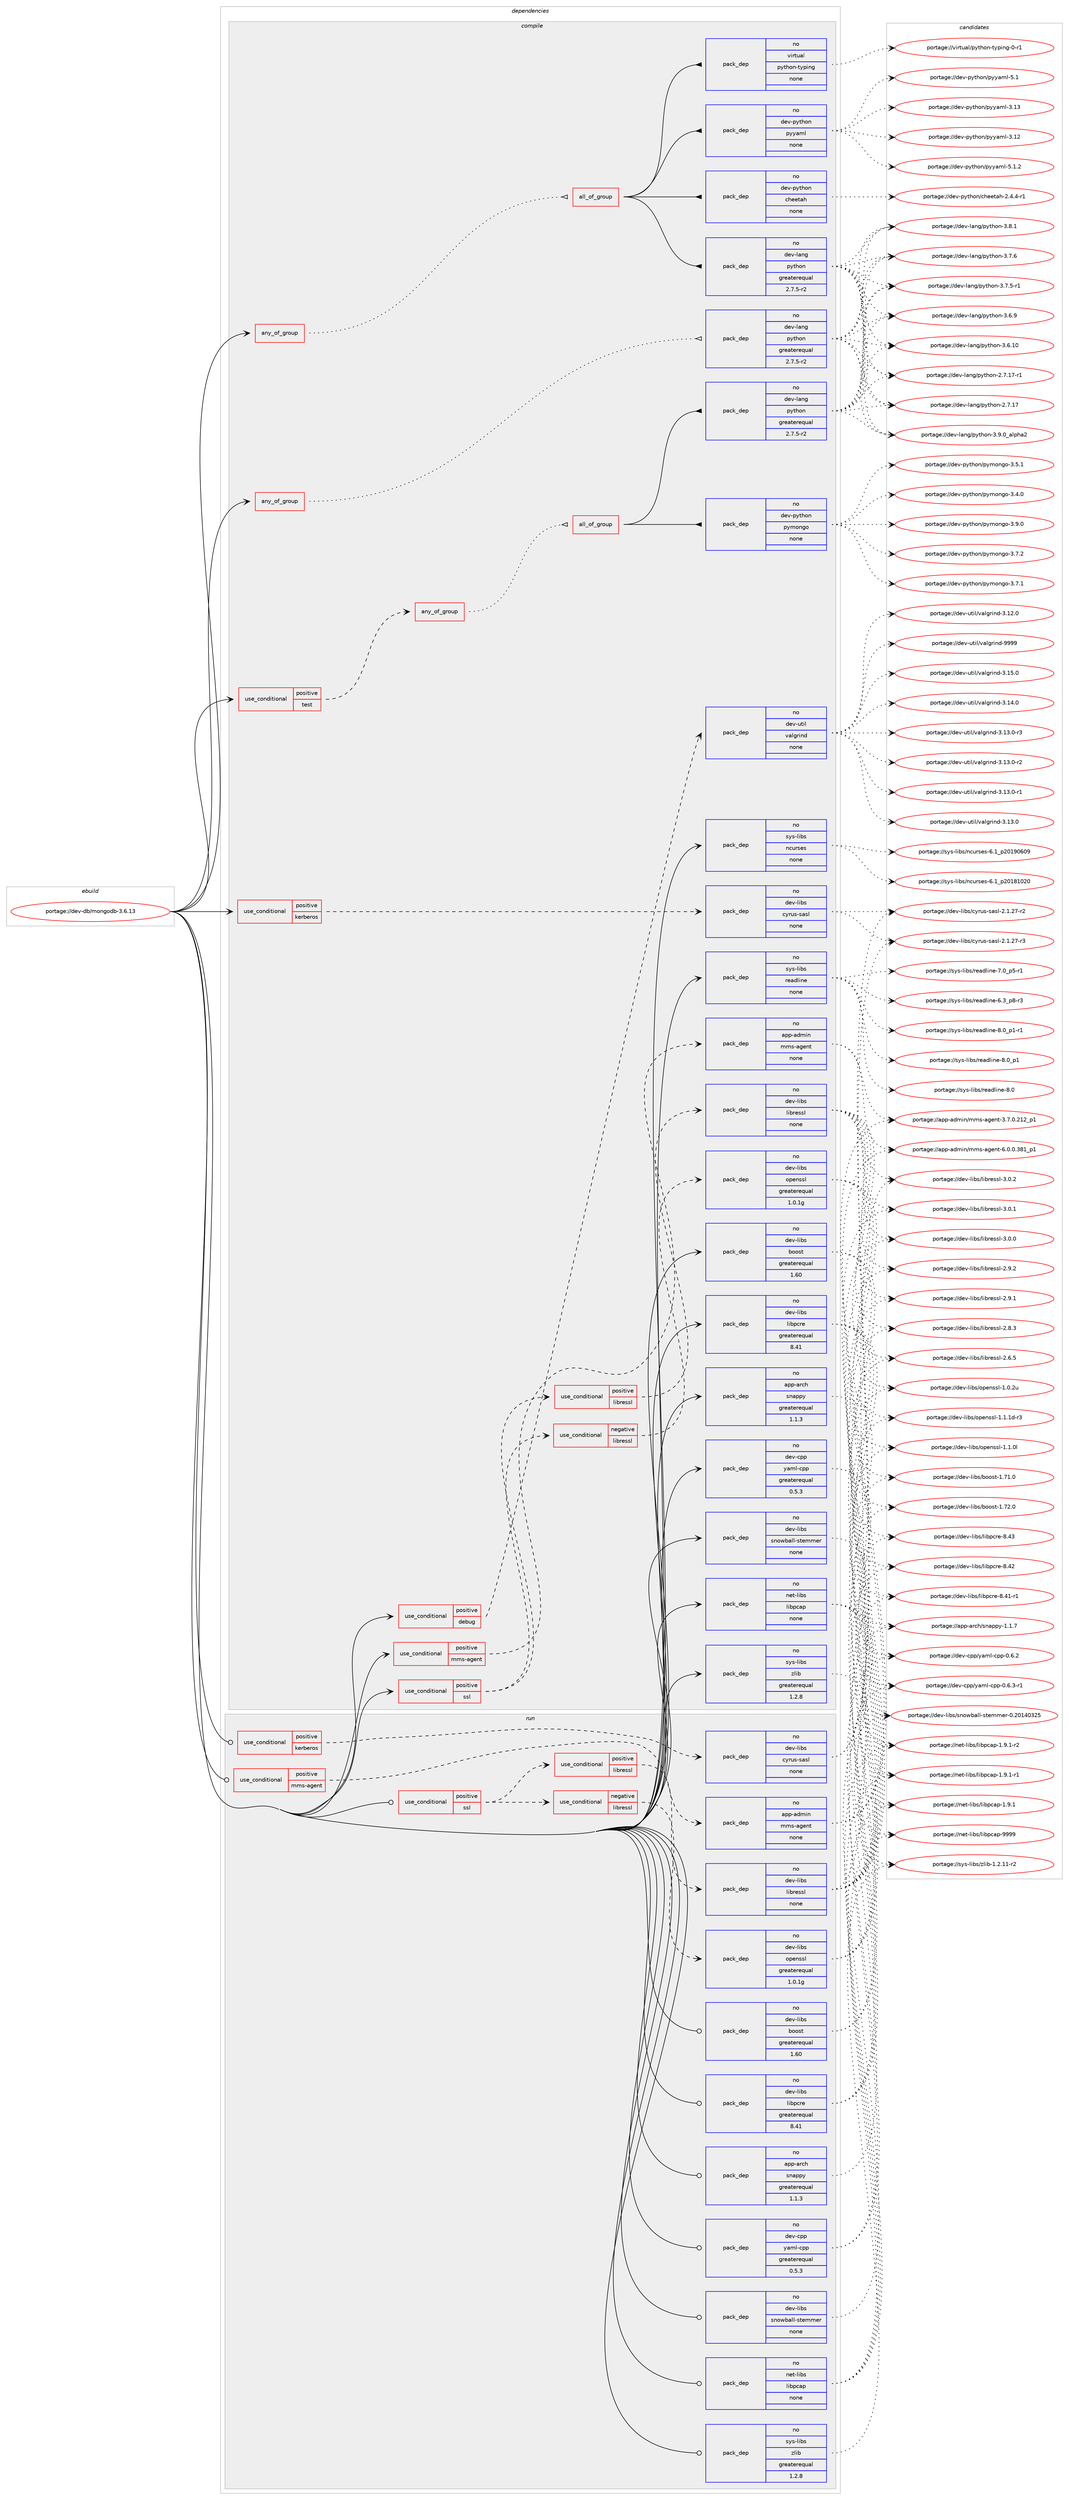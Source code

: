 digraph prolog {

# *************
# Graph options
# *************

newrank=true;
concentrate=true;
compound=true;
graph [rankdir=LR,fontname=Helvetica,fontsize=10,ranksep=1.5];#, ranksep=2.5, nodesep=0.2];
edge  [arrowhead=vee];
node  [fontname=Helvetica,fontsize=10];

# **********
# The ebuild
# **********

subgraph cluster_leftcol {
color=gray;
label=<<i>ebuild</i>>;
id [label="portage://dev-db/mongodb-3.6.13", color=red, width=4, href="../dev-db/mongodb-3.6.13.svg"];
}

# ****************
# The dependencies
# ****************

subgraph cluster_midcol {
color=gray;
label=<<i>dependencies</i>>;
subgraph cluster_compile {
fillcolor="#eeeeee";
style=filled;
label=<<i>compile</i>>;
subgraph any7034 {
dependency583182 [label=<<TABLE BORDER="0" CELLBORDER="1" CELLSPACING="0" CELLPADDING="4"><TR><TD CELLPADDING="10">any_of_group</TD></TR></TABLE>>, shape=none, color=red];subgraph all262 {
dependency583183 [label=<<TABLE BORDER="0" CELLBORDER="1" CELLSPACING="0" CELLPADDING="4"><TR><TD CELLPADDING="10">all_of_group</TD></TR></TABLE>>, shape=none, color=red];subgraph pack437756 {
dependency583184 [label=<<TABLE BORDER="0" CELLBORDER="1" CELLSPACING="0" CELLPADDING="4" WIDTH="220"><TR><TD ROWSPAN="6" CELLPADDING="30">pack_dep</TD></TR><TR><TD WIDTH="110">no</TD></TR><TR><TD>dev-lang</TD></TR><TR><TD>python</TD></TR><TR><TD>greaterequal</TD></TR><TR><TD>2.7.5-r2</TD></TR></TABLE>>, shape=none, color=blue];
}
dependency583183:e -> dependency583184:w [weight=20,style="solid",arrowhead="inv"];
subgraph pack437757 {
dependency583185 [label=<<TABLE BORDER="0" CELLBORDER="1" CELLSPACING="0" CELLPADDING="4" WIDTH="220"><TR><TD ROWSPAN="6" CELLPADDING="30">pack_dep</TD></TR><TR><TD WIDTH="110">no</TD></TR><TR><TD>dev-python</TD></TR><TR><TD>cheetah</TD></TR><TR><TD>none</TD></TR><TR><TD></TD></TR></TABLE>>, shape=none, color=blue];
}
dependency583183:e -> dependency583185:w [weight=20,style="solid",arrowhead="inv"];
subgraph pack437758 {
dependency583186 [label=<<TABLE BORDER="0" CELLBORDER="1" CELLSPACING="0" CELLPADDING="4" WIDTH="220"><TR><TD ROWSPAN="6" CELLPADDING="30">pack_dep</TD></TR><TR><TD WIDTH="110">no</TD></TR><TR><TD>dev-python</TD></TR><TR><TD>pyyaml</TD></TR><TR><TD>none</TD></TR><TR><TD></TD></TR></TABLE>>, shape=none, color=blue];
}
dependency583183:e -> dependency583186:w [weight=20,style="solid",arrowhead="inv"];
subgraph pack437759 {
dependency583187 [label=<<TABLE BORDER="0" CELLBORDER="1" CELLSPACING="0" CELLPADDING="4" WIDTH="220"><TR><TD ROWSPAN="6" CELLPADDING="30">pack_dep</TD></TR><TR><TD WIDTH="110">no</TD></TR><TR><TD>virtual</TD></TR><TR><TD>python-typing</TD></TR><TR><TD>none</TD></TR><TR><TD></TD></TR></TABLE>>, shape=none, color=blue];
}
dependency583183:e -> dependency583187:w [weight=20,style="solid",arrowhead="inv"];
}
dependency583182:e -> dependency583183:w [weight=20,style="dotted",arrowhead="oinv"];
}
id:e -> dependency583182:w [weight=20,style="solid",arrowhead="vee"];
subgraph any7035 {
dependency583188 [label=<<TABLE BORDER="0" CELLBORDER="1" CELLSPACING="0" CELLPADDING="4"><TR><TD CELLPADDING="10">any_of_group</TD></TR></TABLE>>, shape=none, color=red];subgraph pack437760 {
dependency583189 [label=<<TABLE BORDER="0" CELLBORDER="1" CELLSPACING="0" CELLPADDING="4" WIDTH="220"><TR><TD ROWSPAN="6" CELLPADDING="30">pack_dep</TD></TR><TR><TD WIDTH="110">no</TD></TR><TR><TD>dev-lang</TD></TR><TR><TD>python</TD></TR><TR><TD>greaterequal</TD></TR><TR><TD>2.7.5-r2</TD></TR></TABLE>>, shape=none, color=blue];
}
dependency583188:e -> dependency583189:w [weight=20,style="dotted",arrowhead="oinv"];
}
id:e -> dependency583188:w [weight=20,style="solid",arrowhead="vee"];
subgraph cond138133 {
dependency583190 [label=<<TABLE BORDER="0" CELLBORDER="1" CELLSPACING="0" CELLPADDING="4"><TR><TD ROWSPAN="3" CELLPADDING="10">use_conditional</TD></TR><TR><TD>positive</TD></TR><TR><TD>debug</TD></TR></TABLE>>, shape=none, color=red];
subgraph pack437761 {
dependency583191 [label=<<TABLE BORDER="0" CELLBORDER="1" CELLSPACING="0" CELLPADDING="4" WIDTH="220"><TR><TD ROWSPAN="6" CELLPADDING="30">pack_dep</TD></TR><TR><TD WIDTH="110">no</TD></TR><TR><TD>dev-util</TD></TR><TR><TD>valgrind</TD></TR><TR><TD>none</TD></TR><TR><TD></TD></TR></TABLE>>, shape=none, color=blue];
}
dependency583190:e -> dependency583191:w [weight=20,style="dashed",arrowhead="vee"];
}
id:e -> dependency583190:w [weight=20,style="solid",arrowhead="vee"];
subgraph cond138134 {
dependency583192 [label=<<TABLE BORDER="0" CELLBORDER="1" CELLSPACING="0" CELLPADDING="4"><TR><TD ROWSPAN="3" CELLPADDING="10">use_conditional</TD></TR><TR><TD>positive</TD></TR><TR><TD>kerberos</TD></TR></TABLE>>, shape=none, color=red];
subgraph pack437762 {
dependency583193 [label=<<TABLE BORDER="0" CELLBORDER="1" CELLSPACING="0" CELLPADDING="4" WIDTH="220"><TR><TD ROWSPAN="6" CELLPADDING="30">pack_dep</TD></TR><TR><TD WIDTH="110">no</TD></TR><TR><TD>dev-libs</TD></TR><TR><TD>cyrus-sasl</TD></TR><TR><TD>none</TD></TR><TR><TD></TD></TR></TABLE>>, shape=none, color=blue];
}
dependency583192:e -> dependency583193:w [weight=20,style="dashed",arrowhead="vee"];
}
id:e -> dependency583192:w [weight=20,style="solid",arrowhead="vee"];
subgraph cond138135 {
dependency583194 [label=<<TABLE BORDER="0" CELLBORDER="1" CELLSPACING="0" CELLPADDING="4"><TR><TD ROWSPAN="3" CELLPADDING="10">use_conditional</TD></TR><TR><TD>positive</TD></TR><TR><TD>mms-agent</TD></TR></TABLE>>, shape=none, color=red];
subgraph pack437763 {
dependency583195 [label=<<TABLE BORDER="0" CELLBORDER="1" CELLSPACING="0" CELLPADDING="4" WIDTH="220"><TR><TD ROWSPAN="6" CELLPADDING="30">pack_dep</TD></TR><TR><TD WIDTH="110">no</TD></TR><TR><TD>app-admin</TD></TR><TR><TD>mms-agent</TD></TR><TR><TD>none</TD></TR><TR><TD></TD></TR></TABLE>>, shape=none, color=blue];
}
dependency583194:e -> dependency583195:w [weight=20,style="dashed",arrowhead="vee"];
}
id:e -> dependency583194:w [weight=20,style="solid",arrowhead="vee"];
subgraph cond138136 {
dependency583196 [label=<<TABLE BORDER="0" CELLBORDER="1" CELLSPACING="0" CELLPADDING="4"><TR><TD ROWSPAN="3" CELLPADDING="10">use_conditional</TD></TR><TR><TD>positive</TD></TR><TR><TD>ssl</TD></TR></TABLE>>, shape=none, color=red];
subgraph cond138137 {
dependency583197 [label=<<TABLE BORDER="0" CELLBORDER="1" CELLSPACING="0" CELLPADDING="4"><TR><TD ROWSPAN="3" CELLPADDING="10">use_conditional</TD></TR><TR><TD>negative</TD></TR><TR><TD>libressl</TD></TR></TABLE>>, shape=none, color=red];
subgraph pack437764 {
dependency583198 [label=<<TABLE BORDER="0" CELLBORDER="1" CELLSPACING="0" CELLPADDING="4" WIDTH="220"><TR><TD ROWSPAN="6" CELLPADDING="30">pack_dep</TD></TR><TR><TD WIDTH="110">no</TD></TR><TR><TD>dev-libs</TD></TR><TR><TD>openssl</TD></TR><TR><TD>greaterequal</TD></TR><TR><TD>1.0.1g</TD></TR></TABLE>>, shape=none, color=blue];
}
dependency583197:e -> dependency583198:w [weight=20,style="dashed",arrowhead="vee"];
}
dependency583196:e -> dependency583197:w [weight=20,style="dashed",arrowhead="vee"];
subgraph cond138138 {
dependency583199 [label=<<TABLE BORDER="0" CELLBORDER="1" CELLSPACING="0" CELLPADDING="4"><TR><TD ROWSPAN="3" CELLPADDING="10">use_conditional</TD></TR><TR><TD>positive</TD></TR><TR><TD>libressl</TD></TR></TABLE>>, shape=none, color=red];
subgraph pack437765 {
dependency583200 [label=<<TABLE BORDER="0" CELLBORDER="1" CELLSPACING="0" CELLPADDING="4" WIDTH="220"><TR><TD ROWSPAN="6" CELLPADDING="30">pack_dep</TD></TR><TR><TD WIDTH="110">no</TD></TR><TR><TD>dev-libs</TD></TR><TR><TD>libressl</TD></TR><TR><TD>none</TD></TR><TR><TD></TD></TR></TABLE>>, shape=none, color=blue];
}
dependency583199:e -> dependency583200:w [weight=20,style="dashed",arrowhead="vee"];
}
dependency583196:e -> dependency583199:w [weight=20,style="dashed",arrowhead="vee"];
}
id:e -> dependency583196:w [weight=20,style="solid",arrowhead="vee"];
subgraph cond138139 {
dependency583201 [label=<<TABLE BORDER="0" CELLBORDER="1" CELLSPACING="0" CELLPADDING="4"><TR><TD ROWSPAN="3" CELLPADDING="10">use_conditional</TD></TR><TR><TD>positive</TD></TR><TR><TD>test</TD></TR></TABLE>>, shape=none, color=red];
subgraph any7036 {
dependency583202 [label=<<TABLE BORDER="0" CELLBORDER="1" CELLSPACING="0" CELLPADDING="4"><TR><TD CELLPADDING="10">any_of_group</TD></TR></TABLE>>, shape=none, color=red];subgraph all263 {
dependency583203 [label=<<TABLE BORDER="0" CELLBORDER="1" CELLSPACING="0" CELLPADDING="4"><TR><TD CELLPADDING="10">all_of_group</TD></TR></TABLE>>, shape=none, color=red];subgraph pack437766 {
dependency583204 [label=<<TABLE BORDER="0" CELLBORDER="1" CELLSPACING="0" CELLPADDING="4" WIDTH="220"><TR><TD ROWSPAN="6" CELLPADDING="30">pack_dep</TD></TR><TR><TD WIDTH="110">no</TD></TR><TR><TD>dev-lang</TD></TR><TR><TD>python</TD></TR><TR><TD>greaterequal</TD></TR><TR><TD>2.7.5-r2</TD></TR></TABLE>>, shape=none, color=blue];
}
dependency583203:e -> dependency583204:w [weight=20,style="solid",arrowhead="inv"];
subgraph pack437767 {
dependency583205 [label=<<TABLE BORDER="0" CELLBORDER="1" CELLSPACING="0" CELLPADDING="4" WIDTH="220"><TR><TD ROWSPAN="6" CELLPADDING="30">pack_dep</TD></TR><TR><TD WIDTH="110">no</TD></TR><TR><TD>dev-python</TD></TR><TR><TD>pymongo</TD></TR><TR><TD>none</TD></TR><TR><TD></TD></TR></TABLE>>, shape=none, color=blue];
}
dependency583203:e -> dependency583205:w [weight=20,style="solid",arrowhead="inv"];
}
dependency583202:e -> dependency583203:w [weight=20,style="dotted",arrowhead="oinv"];
}
dependency583201:e -> dependency583202:w [weight=20,style="dashed",arrowhead="vee"];
}
id:e -> dependency583201:w [weight=20,style="solid",arrowhead="vee"];
subgraph pack437768 {
dependency583206 [label=<<TABLE BORDER="0" CELLBORDER="1" CELLSPACING="0" CELLPADDING="4" WIDTH="220"><TR><TD ROWSPAN="6" CELLPADDING="30">pack_dep</TD></TR><TR><TD WIDTH="110">no</TD></TR><TR><TD>app-arch</TD></TR><TR><TD>snappy</TD></TR><TR><TD>greaterequal</TD></TR><TR><TD>1.1.3</TD></TR></TABLE>>, shape=none, color=blue];
}
id:e -> dependency583206:w [weight=20,style="solid",arrowhead="vee"];
subgraph pack437769 {
dependency583207 [label=<<TABLE BORDER="0" CELLBORDER="1" CELLSPACING="0" CELLPADDING="4" WIDTH="220"><TR><TD ROWSPAN="6" CELLPADDING="30">pack_dep</TD></TR><TR><TD WIDTH="110">no</TD></TR><TR><TD>dev-cpp</TD></TR><TR><TD>yaml-cpp</TD></TR><TR><TD>greaterequal</TD></TR><TR><TD>0.5.3</TD></TR></TABLE>>, shape=none, color=blue];
}
id:e -> dependency583207:w [weight=20,style="solid",arrowhead="vee"];
subgraph pack437770 {
dependency583208 [label=<<TABLE BORDER="0" CELLBORDER="1" CELLSPACING="0" CELLPADDING="4" WIDTH="220"><TR><TD ROWSPAN="6" CELLPADDING="30">pack_dep</TD></TR><TR><TD WIDTH="110">no</TD></TR><TR><TD>dev-libs</TD></TR><TR><TD>boost</TD></TR><TR><TD>greaterequal</TD></TR><TR><TD>1.60</TD></TR></TABLE>>, shape=none, color=blue];
}
id:e -> dependency583208:w [weight=20,style="solid",arrowhead="vee"];
subgraph pack437771 {
dependency583209 [label=<<TABLE BORDER="0" CELLBORDER="1" CELLSPACING="0" CELLPADDING="4" WIDTH="220"><TR><TD ROWSPAN="6" CELLPADDING="30">pack_dep</TD></TR><TR><TD WIDTH="110">no</TD></TR><TR><TD>dev-libs</TD></TR><TR><TD>libpcre</TD></TR><TR><TD>greaterequal</TD></TR><TR><TD>8.41</TD></TR></TABLE>>, shape=none, color=blue];
}
id:e -> dependency583209:w [weight=20,style="solid",arrowhead="vee"];
subgraph pack437772 {
dependency583210 [label=<<TABLE BORDER="0" CELLBORDER="1" CELLSPACING="0" CELLPADDING="4" WIDTH="220"><TR><TD ROWSPAN="6" CELLPADDING="30">pack_dep</TD></TR><TR><TD WIDTH="110">no</TD></TR><TR><TD>dev-libs</TD></TR><TR><TD>snowball-stemmer</TD></TR><TR><TD>none</TD></TR><TR><TD></TD></TR></TABLE>>, shape=none, color=blue];
}
id:e -> dependency583210:w [weight=20,style="solid",arrowhead="vee"];
subgraph pack437773 {
dependency583211 [label=<<TABLE BORDER="0" CELLBORDER="1" CELLSPACING="0" CELLPADDING="4" WIDTH="220"><TR><TD ROWSPAN="6" CELLPADDING="30">pack_dep</TD></TR><TR><TD WIDTH="110">no</TD></TR><TR><TD>net-libs</TD></TR><TR><TD>libpcap</TD></TR><TR><TD>none</TD></TR><TR><TD></TD></TR></TABLE>>, shape=none, color=blue];
}
id:e -> dependency583211:w [weight=20,style="solid",arrowhead="vee"];
subgraph pack437774 {
dependency583212 [label=<<TABLE BORDER="0" CELLBORDER="1" CELLSPACING="0" CELLPADDING="4" WIDTH="220"><TR><TD ROWSPAN="6" CELLPADDING="30">pack_dep</TD></TR><TR><TD WIDTH="110">no</TD></TR><TR><TD>sys-libs</TD></TR><TR><TD>ncurses</TD></TR><TR><TD>none</TD></TR><TR><TD></TD></TR></TABLE>>, shape=none, color=blue];
}
id:e -> dependency583212:w [weight=20,style="solid",arrowhead="vee"];
subgraph pack437775 {
dependency583213 [label=<<TABLE BORDER="0" CELLBORDER="1" CELLSPACING="0" CELLPADDING="4" WIDTH="220"><TR><TD ROWSPAN="6" CELLPADDING="30">pack_dep</TD></TR><TR><TD WIDTH="110">no</TD></TR><TR><TD>sys-libs</TD></TR><TR><TD>readline</TD></TR><TR><TD>none</TD></TR><TR><TD></TD></TR></TABLE>>, shape=none, color=blue];
}
id:e -> dependency583213:w [weight=20,style="solid",arrowhead="vee"];
subgraph pack437776 {
dependency583214 [label=<<TABLE BORDER="0" CELLBORDER="1" CELLSPACING="0" CELLPADDING="4" WIDTH="220"><TR><TD ROWSPAN="6" CELLPADDING="30">pack_dep</TD></TR><TR><TD WIDTH="110">no</TD></TR><TR><TD>sys-libs</TD></TR><TR><TD>zlib</TD></TR><TR><TD>greaterequal</TD></TR><TR><TD>1.2.8</TD></TR></TABLE>>, shape=none, color=blue];
}
id:e -> dependency583214:w [weight=20,style="solid",arrowhead="vee"];
}
subgraph cluster_compileandrun {
fillcolor="#eeeeee";
style=filled;
label=<<i>compile and run</i>>;
}
subgraph cluster_run {
fillcolor="#eeeeee";
style=filled;
label=<<i>run</i>>;
subgraph cond138140 {
dependency583215 [label=<<TABLE BORDER="0" CELLBORDER="1" CELLSPACING="0" CELLPADDING="4"><TR><TD ROWSPAN="3" CELLPADDING="10">use_conditional</TD></TR><TR><TD>positive</TD></TR><TR><TD>kerberos</TD></TR></TABLE>>, shape=none, color=red];
subgraph pack437777 {
dependency583216 [label=<<TABLE BORDER="0" CELLBORDER="1" CELLSPACING="0" CELLPADDING="4" WIDTH="220"><TR><TD ROWSPAN="6" CELLPADDING="30">pack_dep</TD></TR><TR><TD WIDTH="110">no</TD></TR><TR><TD>dev-libs</TD></TR><TR><TD>cyrus-sasl</TD></TR><TR><TD>none</TD></TR><TR><TD></TD></TR></TABLE>>, shape=none, color=blue];
}
dependency583215:e -> dependency583216:w [weight=20,style="dashed",arrowhead="vee"];
}
id:e -> dependency583215:w [weight=20,style="solid",arrowhead="odot"];
subgraph cond138141 {
dependency583217 [label=<<TABLE BORDER="0" CELLBORDER="1" CELLSPACING="0" CELLPADDING="4"><TR><TD ROWSPAN="3" CELLPADDING="10">use_conditional</TD></TR><TR><TD>positive</TD></TR><TR><TD>mms-agent</TD></TR></TABLE>>, shape=none, color=red];
subgraph pack437778 {
dependency583218 [label=<<TABLE BORDER="0" CELLBORDER="1" CELLSPACING="0" CELLPADDING="4" WIDTH="220"><TR><TD ROWSPAN="6" CELLPADDING="30">pack_dep</TD></TR><TR><TD WIDTH="110">no</TD></TR><TR><TD>app-admin</TD></TR><TR><TD>mms-agent</TD></TR><TR><TD>none</TD></TR><TR><TD></TD></TR></TABLE>>, shape=none, color=blue];
}
dependency583217:e -> dependency583218:w [weight=20,style="dashed",arrowhead="vee"];
}
id:e -> dependency583217:w [weight=20,style="solid",arrowhead="odot"];
subgraph cond138142 {
dependency583219 [label=<<TABLE BORDER="0" CELLBORDER="1" CELLSPACING="0" CELLPADDING="4"><TR><TD ROWSPAN="3" CELLPADDING="10">use_conditional</TD></TR><TR><TD>positive</TD></TR><TR><TD>ssl</TD></TR></TABLE>>, shape=none, color=red];
subgraph cond138143 {
dependency583220 [label=<<TABLE BORDER="0" CELLBORDER="1" CELLSPACING="0" CELLPADDING="4"><TR><TD ROWSPAN="3" CELLPADDING="10">use_conditional</TD></TR><TR><TD>negative</TD></TR><TR><TD>libressl</TD></TR></TABLE>>, shape=none, color=red];
subgraph pack437779 {
dependency583221 [label=<<TABLE BORDER="0" CELLBORDER="1" CELLSPACING="0" CELLPADDING="4" WIDTH="220"><TR><TD ROWSPAN="6" CELLPADDING="30">pack_dep</TD></TR><TR><TD WIDTH="110">no</TD></TR><TR><TD>dev-libs</TD></TR><TR><TD>openssl</TD></TR><TR><TD>greaterequal</TD></TR><TR><TD>1.0.1g</TD></TR></TABLE>>, shape=none, color=blue];
}
dependency583220:e -> dependency583221:w [weight=20,style="dashed",arrowhead="vee"];
}
dependency583219:e -> dependency583220:w [weight=20,style="dashed",arrowhead="vee"];
subgraph cond138144 {
dependency583222 [label=<<TABLE BORDER="0" CELLBORDER="1" CELLSPACING="0" CELLPADDING="4"><TR><TD ROWSPAN="3" CELLPADDING="10">use_conditional</TD></TR><TR><TD>positive</TD></TR><TR><TD>libressl</TD></TR></TABLE>>, shape=none, color=red];
subgraph pack437780 {
dependency583223 [label=<<TABLE BORDER="0" CELLBORDER="1" CELLSPACING="0" CELLPADDING="4" WIDTH="220"><TR><TD ROWSPAN="6" CELLPADDING="30">pack_dep</TD></TR><TR><TD WIDTH="110">no</TD></TR><TR><TD>dev-libs</TD></TR><TR><TD>libressl</TD></TR><TR><TD>none</TD></TR><TR><TD></TD></TR></TABLE>>, shape=none, color=blue];
}
dependency583222:e -> dependency583223:w [weight=20,style="dashed",arrowhead="vee"];
}
dependency583219:e -> dependency583222:w [weight=20,style="dashed",arrowhead="vee"];
}
id:e -> dependency583219:w [weight=20,style="solid",arrowhead="odot"];
subgraph pack437781 {
dependency583224 [label=<<TABLE BORDER="0" CELLBORDER="1" CELLSPACING="0" CELLPADDING="4" WIDTH="220"><TR><TD ROWSPAN="6" CELLPADDING="30">pack_dep</TD></TR><TR><TD WIDTH="110">no</TD></TR><TR><TD>app-arch</TD></TR><TR><TD>snappy</TD></TR><TR><TD>greaterequal</TD></TR><TR><TD>1.1.3</TD></TR></TABLE>>, shape=none, color=blue];
}
id:e -> dependency583224:w [weight=20,style="solid",arrowhead="odot"];
subgraph pack437782 {
dependency583225 [label=<<TABLE BORDER="0" CELLBORDER="1" CELLSPACING="0" CELLPADDING="4" WIDTH="220"><TR><TD ROWSPAN="6" CELLPADDING="30">pack_dep</TD></TR><TR><TD WIDTH="110">no</TD></TR><TR><TD>dev-cpp</TD></TR><TR><TD>yaml-cpp</TD></TR><TR><TD>greaterequal</TD></TR><TR><TD>0.5.3</TD></TR></TABLE>>, shape=none, color=blue];
}
id:e -> dependency583225:w [weight=20,style="solid",arrowhead="odot"];
subgraph pack437783 {
dependency583226 [label=<<TABLE BORDER="0" CELLBORDER="1" CELLSPACING="0" CELLPADDING="4" WIDTH="220"><TR><TD ROWSPAN="6" CELLPADDING="30">pack_dep</TD></TR><TR><TD WIDTH="110">no</TD></TR><TR><TD>dev-libs</TD></TR><TR><TD>boost</TD></TR><TR><TD>greaterequal</TD></TR><TR><TD>1.60</TD></TR></TABLE>>, shape=none, color=blue];
}
id:e -> dependency583226:w [weight=20,style="solid",arrowhead="odot"];
subgraph pack437784 {
dependency583227 [label=<<TABLE BORDER="0" CELLBORDER="1" CELLSPACING="0" CELLPADDING="4" WIDTH="220"><TR><TD ROWSPAN="6" CELLPADDING="30">pack_dep</TD></TR><TR><TD WIDTH="110">no</TD></TR><TR><TD>dev-libs</TD></TR><TR><TD>libpcre</TD></TR><TR><TD>greaterequal</TD></TR><TR><TD>8.41</TD></TR></TABLE>>, shape=none, color=blue];
}
id:e -> dependency583227:w [weight=20,style="solid",arrowhead="odot"];
subgraph pack437785 {
dependency583228 [label=<<TABLE BORDER="0" CELLBORDER="1" CELLSPACING="0" CELLPADDING="4" WIDTH="220"><TR><TD ROWSPAN="6" CELLPADDING="30">pack_dep</TD></TR><TR><TD WIDTH="110">no</TD></TR><TR><TD>dev-libs</TD></TR><TR><TD>snowball-stemmer</TD></TR><TR><TD>none</TD></TR><TR><TD></TD></TR></TABLE>>, shape=none, color=blue];
}
id:e -> dependency583228:w [weight=20,style="solid",arrowhead="odot"];
subgraph pack437786 {
dependency583229 [label=<<TABLE BORDER="0" CELLBORDER="1" CELLSPACING="0" CELLPADDING="4" WIDTH="220"><TR><TD ROWSPAN="6" CELLPADDING="30">pack_dep</TD></TR><TR><TD WIDTH="110">no</TD></TR><TR><TD>net-libs</TD></TR><TR><TD>libpcap</TD></TR><TR><TD>none</TD></TR><TR><TD></TD></TR></TABLE>>, shape=none, color=blue];
}
id:e -> dependency583229:w [weight=20,style="solid",arrowhead="odot"];
subgraph pack437787 {
dependency583230 [label=<<TABLE BORDER="0" CELLBORDER="1" CELLSPACING="0" CELLPADDING="4" WIDTH="220"><TR><TD ROWSPAN="6" CELLPADDING="30">pack_dep</TD></TR><TR><TD WIDTH="110">no</TD></TR><TR><TD>sys-libs</TD></TR><TR><TD>zlib</TD></TR><TR><TD>greaterequal</TD></TR><TR><TD>1.2.8</TD></TR></TABLE>>, shape=none, color=blue];
}
id:e -> dependency583230:w [weight=20,style="solid",arrowhead="odot"];
}
}

# **************
# The candidates
# **************

subgraph cluster_choices {
rank=same;
color=gray;
label=<<i>candidates</i>>;

subgraph choice437756 {
color=black;
nodesep=1;
choice10010111845108971101034711212111610411111045514657464895971081121049750 [label="portage://dev-lang/python-3.9.0_alpha2", color=red, width=4,href="../dev-lang/python-3.9.0_alpha2.svg"];
choice100101118451089711010347112121116104111110455146564649 [label="portage://dev-lang/python-3.8.1", color=red, width=4,href="../dev-lang/python-3.8.1.svg"];
choice100101118451089711010347112121116104111110455146554654 [label="portage://dev-lang/python-3.7.6", color=red, width=4,href="../dev-lang/python-3.7.6.svg"];
choice1001011184510897110103471121211161041111104551465546534511449 [label="portage://dev-lang/python-3.7.5-r1", color=red, width=4,href="../dev-lang/python-3.7.5-r1.svg"];
choice100101118451089711010347112121116104111110455146544657 [label="portage://dev-lang/python-3.6.9", color=red, width=4,href="../dev-lang/python-3.6.9.svg"];
choice10010111845108971101034711212111610411111045514654464948 [label="portage://dev-lang/python-3.6.10", color=red, width=4,href="../dev-lang/python-3.6.10.svg"];
choice100101118451089711010347112121116104111110455046554649554511449 [label="portage://dev-lang/python-2.7.17-r1", color=red, width=4,href="../dev-lang/python-2.7.17-r1.svg"];
choice10010111845108971101034711212111610411111045504655464955 [label="portage://dev-lang/python-2.7.17", color=red, width=4,href="../dev-lang/python-2.7.17.svg"];
dependency583184:e -> choice10010111845108971101034711212111610411111045514657464895971081121049750:w [style=dotted,weight="100"];
dependency583184:e -> choice100101118451089711010347112121116104111110455146564649:w [style=dotted,weight="100"];
dependency583184:e -> choice100101118451089711010347112121116104111110455146554654:w [style=dotted,weight="100"];
dependency583184:e -> choice1001011184510897110103471121211161041111104551465546534511449:w [style=dotted,weight="100"];
dependency583184:e -> choice100101118451089711010347112121116104111110455146544657:w [style=dotted,weight="100"];
dependency583184:e -> choice10010111845108971101034711212111610411111045514654464948:w [style=dotted,weight="100"];
dependency583184:e -> choice100101118451089711010347112121116104111110455046554649554511449:w [style=dotted,weight="100"];
dependency583184:e -> choice10010111845108971101034711212111610411111045504655464955:w [style=dotted,weight="100"];
}
subgraph choice437757 {
color=black;
nodesep=1;
choice100101118451121211161041111104799104101101116971044550465246524511449 [label="portage://dev-python/cheetah-2.4.4-r1", color=red, width=4,href="../dev-python/cheetah-2.4.4-r1.svg"];
dependency583185:e -> choice100101118451121211161041111104799104101101116971044550465246524511449:w [style=dotted,weight="100"];
}
subgraph choice437758 {
color=black;
nodesep=1;
choice100101118451121211161041111104711212112197109108455346494650 [label="portage://dev-python/pyyaml-5.1.2", color=red, width=4,href="../dev-python/pyyaml-5.1.2.svg"];
choice10010111845112121116104111110471121211219710910845534649 [label="portage://dev-python/pyyaml-5.1", color=red, width=4,href="../dev-python/pyyaml-5.1.svg"];
choice1001011184511212111610411111047112121121971091084551464951 [label="portage://dev-python/pyyaml-3.13", color=red, width=4,href="../dev-python/pyyaml-3.13.svg"];
choice1001011184511212111610411111047112121121971091084551464950 [label="portage://dev-python/pyyaml-3.12", color=red, width=4,href="../dev-python/pyyaml-3.12.svg"];
dependency583186:e -> choice100101118451121211161041111104711212112197109108455346494650:w [style=dotted,weight="100"];
dependency583186:e -> choice10010111845112121116104111110471121211219710910845534649:w [style=dotted,weight="100"];
dependency583186:e -> choice1001011184511212111610411111047112121121971091084551464951:w [style=dotted,weight="100"];
dependency583186:e -> choice1001011184511212111610411111047112121121971091084551464950:w [style=dotted,weight="100"];
}
subgraph choice437759 {
color=black;
nodesep=1;
choice11810511411611797108471121211161041111104511612111210511010345484511449 [label="portage://virtual/python-typing-0-r1", color=red, width=4,href="../virtual/python-typing-0-r1.svg"];
dependency583187:e -> choice11810511411611797108471121211161041111104511612111210511010345484511449:w [style=dotted,weight="100"];
}
subgraph choice437760 {
color=black;
nodesep=1;
choice10010111845108971101034711212111610411111045514657464895971081121049750 [label="portage://dev-lang/python-3.9.0_alpha2", color=red, width=4,href="../dev-lang/python-3.9.0_alpha2.svg"];
choice100101118451089711010347112121116104111110455146564649 [label="portage://dev-lang/python-3.8.1", color=red, width=4,href="../dev-lang/python-3.8.1.svg"];
choice100101118451089711010347112121116104111110455146554654 [label="portage://dev-lang/python-3.7.6", color=red, width=4,href="../dev-lang/python-3.7.6.svg"];
choice1001011184510897110103471121211161041111104551465546534511449 [label="portage://dev-lang/python-3.7.5-r1", color=red, width=4,href="../dev-lang/python-3.7.5-r1.svg"];
choice100101118451089711010347112121116104111110455146544657 [label="portage://dev-lang/python-3.6.9", color=red, width=4,href="../dev-lang/python-3.6.9.svg"];
choice10010111845108971101034711212111610411111045514654464948 [label="portage://dev-lang/python-3.6.10", color=red, width=4,href="../dev-lang/python-3.6.10.svg"];
choice100101118451089711010347112121116104111110455046554649554511449 [label="portage://dev-lang/python-2.7.17-r1", color=red, width=4,href="../dev-lang/python-2.7.17-r1.svg"];
choice10010111845108971101034711212111610411111045504655464955 [label="portage://dev-lang/python-2.7.17", color=red, width=4,href="../dev-lang/python-2.7.17.svg"];
dependency583189:e -> choice10010111845108971101034711212111610411111045514657464895971081121049750:w [style=dotted,weight="100"];
dependency583189:e -> choice100101118451089711010347112121116104111110455146564649:w [style=dotted,weight="100"];
dependency583189:e -> choice100101118451089711010347112121116104111110455146554654:w [style=dotted,weight="100"];
dependency583189:e -> choice1001011184510897110103471121211161041111104551465546534511449:w [style=dotted,weight="100"];
dependency583189:e -> choice100101118451089711010347112121116104111110455146544657:w [style=dotted,weight="100"];
dependency583189:e -> choice10010111845108971101034711212111610411111045514654464948:w [style=dotted,weight="100"];
dependency583189:e -> choice100101118451089711010347112121116104111110455046554649554511449:w [style=dotted,weight="100"];
dependency583189:e -> choice10010111845108971101034711212111610411111045504655464955:w [style=dotted,weight="100"];
}
subgraph choice437761 {
color=black;
nodesep=1;
choice1001011184511711610510847118971081031141051101004557575757 [label="portage://dev-util/valgrind-9999", color=red, width=4,href="../dev-util/valgrind-9999.svg"];
choice10010111845117116105108471189710810311410511010045514649534648 [label="portage://dev-util/valgrind-3.15.0", color=red, width=4,href="../dev-util/valgrind-3.15.0.svg"];
choice10010111845117116105108471189710810311410511010045514649524648 [label="portage://dev-util/valgrind-3.14.0", color=red, width=4,href="../dev-util/valgrind-3.14.0.svg"];
choice100101118451171161051084711897108103114105110100455146495146484511451 [label="portage://dev-util/valgrind-3.13.0-r3", color=red, width=4,href="../dev-util/valgrind-3.13.0-r3.svg"];
choice100101118451171161051084711897108103114105110100455146495146484511450 [label="portage://dev-util/valgrind-3.13.0-r2", color=red, width=4,href="../dev-util/valgrind-3.13.0-r2.svg"];
choice100101118451171161051084711897108103114105110100455146495146484511449 [label="portage://dev-util/valgrind-3.13.0-r1", color=red, width=4,href="../dev-util/valgrind-3.13.0-r1.svg"];
choice10010111845117116105108471189710810311410511010045514649514648 [label="portage://dev-util/valgrind-3.13.0", color=red, width=4,href="../dev-util/valgrind-3.13.0.svg"];
choice10010111845117116105108471189710810311410511010045514649504648 [label="portage://dev-util/valgrind-3.12.0", color=red, width=4,href="../dev-util/valgrind-3.12.0.svg"];
dependency583191:e -> choice1001011184511711610510847118971081031141051101004557575757:w [style=dotted,weight="100"];
dependency583191:e -> choice10010111845117116105108471189710810311410511010045514649534648:w [style=dotted,weight="100"];
dependency583191:e -> choice10010111845117116105108471189710810311410511010045514649524648:w [style=dotted,weight="100"];
dependency583191:e -> choice100101118451171161051084711897108103114105110100455146495146484511451:w [style=dotted,weight="100"];
dependency583191:e -> choice100101118451171161051084711897108103114105110100455146495146484511450:w [style=dotted,weight="100"];
dependency583191:e -> choice100101118451171161051084711897108103114105110100455146495146484511449:w [style=dotted,weight="100"];
dependency583191:e -> choice10010111845117116105108471189710810311410511010045514649514648:w [style=dotted,weight="100"];
dependency583191:e -> choice10010111845117116105108471189710810311410511010045514649504648:w [style=dotted,weight="100"];
}
subgraph choice437762 {
color=black;
nodesep=1;
choice100101118451081059811547991211141171154511597115108455046494650554511451 [label="portage://dev-libs/cyrus-sasl-2.1.27-r3", color=red, width=4,href="../dev-libs/cyrus-sasl-2.1.27-r3.svg"];
choice100101118451081059811547991211141171154511597115108455046494650554511450 [label="portage://dev-libs/cyrus-sasl-2.1.27-r2", color=red, width=4,href="../dev-libs/cyrus-sasl-2.1.27-r2.svg"];
dependency583193:e -> choice100101118451081059811547991211141171154511597115108455046494650554511451:w [style=dotted,weight="100"];
dependency583193:e -> choice100101118451081059811547991211141171154511597115108455046494650554511450:w [style=dotted,weight="100"];
}
subgraph choice437763 {
color=black;
nodesep=1;
choice971121124597100109105110471091091154597103101110116455446484648465156499511249 [label="portage://app-admin/mms-agent-6.0.0.381_p1", color=red, width=4,href="../app-admin/mms-agent-6.0.0.381_p1.svg"];
choice971121124597100109105110471091091154597103101110116455146554648465049509511249 [label="portage://app-admin/mms-agent-3.7.0.212_p1", color=red, width=4,href="../app-admin/mms-agent-3.7.0.212_p1.svg"];
dependency583195:e -> choice971121124597100109105110471091091154597103101110116455446484648465156499511249:w [style=dotted,weight="100"];
dependency583195:e -> choice971121124597100109105110471091091154597103101110116455146554648465049509511249:w [style=dotted,weight="100"];
}
subgraph choice437764 {
color=black;
nodesep=1;
choice1001011184510810598115471111121011101151151084549464946491004511451 [label="portage://dev-libs/openssl-1.1.1d-r3", color=red, width=4,href="../dev-libs/openssl-1.1.1d-r3.svg"];
choice100101118451081059811547111112101110115115108454946494648108 [label="portage://dev-libs/openssl-1.1.0l", color=red, width=4,href="../dev-libs/openssl-1.1.0l.svg"];
choice100101118451081059811547111112101110115115108454946484650117 [label="portage://dev-libs/openssl-1.0.2u", color=red, width=4,href="../dev-libs/openssl-1.0.2u.svg"];
dependency583198:e -> choice1001011184510810598115471111121011101151151084549464946491004511451:w [style=dotted,weight="100"];
dependency583198:e -> choice100101118451081059811547111112101110115115108454946494648108:w [style=dotted,weight="100"];
dependency583198:e -> choice100101118451081059811547111112101110115115108454946484650117:w [style=dotted,weight="100"];
}
subgraph choice437765 {
color=black;
nodesep=1;
choice10010111845108105981154710810598114101115115108455146484650 [label="portage://dev-libs/libressl-3.0.2", color=red, width=4,href="../dev-libs/libressl-3.0.2.svg"];
choice10010111845108105981154710810598114101115115108455146484649 [label="portage://dev-libs/libressl-3.0.1", color=red, width=4,href="../dev-libs/libressl-3.0.1.svg"];
choice10010111845108105981154710810598114101115115108455146484648 [label="portage://dev-libs/libressl-3.0.0", color=red, width=4,href="../dev-libs/libressl-3.0.0.svg"];
choice10010111845108105981154710810598114101115115108455046574650 [label="portage://dev-libs/libressl-2.9.2", color=red, width=4,href="../dev-libs/libressl-2.9.2.svg"];
choice10010111845108105981154710810598114101115115108455046574649 [label="portage://dev-libs/libressl-2.9.1", color=red, width=4,href="../dev-libs/libressl-2.9.1.svg"];
choice10010111845108105981154710810598114101115115108455046564651 [label="portage://dev-libs/libressl-2.8.3", color=red, width=4,href="../dev-libs/libressl-2.8.3.svg"];
choice10010111845108105981154710810598114101115115108455046544653 [label="portage://dev-libs/libressl-2.6.5", color=red, width=4,href="../dev-libs/libressl-2.6.5.svg"];
dependency583200:e -> choice10010111845108105981154710810598114101115115108455146484650:w [style=dotted,weight="100"];
dependency583200:e -> choice10010111845108105981154710810598114101115115108455146484649:w [style=dotted,weight="100"];
dependency583200:e -> choice10010111845108105981154710810598114101115115108455146484648:w [style=dotted,weight="100"];
dependency583200:e -> choice10010111845108105981154710810598114101115115108455046574650:w [style=dotted,weight="100"];
dependency583200:e -> choice10010111845108105981154710810598114101115115108455046574649:w [style=dotted,weight="100"];
dependency583200:e -> choice10010111845108105981154710810598114101115115108455046564651:w [style=dotted,weight="100"];
dependency583200:e -> choice10010111845108105981154710810598114101115115108455046544653:w [style=dotted,weight="100"];
}
subgraph choice437766 {
color=black;
nodesep=1;
choice10010111845108971101034711212111610411111045514657464895971081121049750 [label="portage://dev-lang/python-3.9.0_alpha2", color=red, width=4,href="../dev-lang/python-3.9.0_alpha2.svg"];
choice100101118451089711010347112121116104111110455146564649 [label="portage://dev-lang/python-3.8.1", color=red, width=4,href="../dev-lang/python-3.8.1.svg"];
choice100101118451089711010347112121116104111110455146554654 [label="portage://dev-lang/python-3.7.6", color=red, width=4,href="../dev-lang/python-3.7.6.svg"];
choice1001011184510897110103471121211161041111104551465546534511449 [label="portage://dev-lang/python-3.7.5-r1", color=red, width=4,href="../dev-lang/python-3.7.5-r1.svg"];
choice100101118451089711010347112121116104111110455146544657 [label="portage://dev-lang/python-3.6.9", color=red, width=4,href="../dev-lang/python-3.6.9.svg"];
choice10010111845108971101034711212111610411111045514654464948 [label="portage://dev-lang/python-3.6.10", color=red, width=4,href="../dev-lang/python-3.6.10.svg"];
choice100101118451089711010347112121116104111110455046554649554511449 [label="portage://dev-lang/python-2.7.17-r1", color=red, width=4,href="../dev-lang/python-2.7.17-r1.svg"];
choice10010111845108971101034711212111610411111045504655464955 [label="portage://dev-lang/python-2.7.17", color=red, width=4,href="../dev-lang/python-2.7.17.svg"];
dependency583204:e -> choice10010111845108971101034711212111610411111045514657464895971081121049750:w [style=dotted,weight="100"];
dependency583204:e -> choice100101118451089711010347112121116104111110455146564649:w [style=dotted,weight="100"];
dependency583204:e -> choice100101118451089711010347112121116104111110455146554654:w [style=dotted,weight="100"];
dependency583204:e -> choice1001011184510897110103471121211161041111104551465546534511449:w [style=dotted,weight="100"];
dependency583204:e -> choice100101118451089711010347112121116104111110455146544657:w [style=dotted,weight="100"];
dependency583204:e -> choice10010111845108971101034711212111610411111045514654464948:w [style=dotted,weight="100"];
dependency583204:e -> choice100101118451089711010347112121116104111110455046554649554511449:w [style=dotted,weight="100"];
dependency583204:e -> choice10010111845108971101034711212111610411111045504655464955:w [style=dotted,weight="100"];
}
subgraph choice437767 {
color=black;
nodesep=1;
choice1001011184511212111610411111047112121109111110103111455146574648 [label="portage://dev-python/pymongo-3.9.0", color=red, width=4,href="../dev-python/pymongo-3.9.0.svg"];
choice1001011184511212111610411111047112121109111110103111455146554650 [label="portage://dev-python/pymongo-3.7.2", color=red, width=4,href="../dev-python/pymongo-3.7.2.svg"];
choice1001011184511212111610411111047112121109111110103111455146554649 [label="portage://dev-python/pymongo-3.7.1", color=red, width=4,href="../dev-python/pymongo-3.7.1.svg"];
choice1001011184511212111610411111047112121109111110103111455146534649 [label="portage://dev-python/pymongo-3.5.1", color=red, width=4,href="../dev-python/pymongo-3.5.1.svg"];
choice1001011184511212111610411111047112121109111110103111455146524648 [label="portage://dev-python/pymongo-3.4.0", color=red, width=4,href="../dev-python/pymongo-3.4.0.svg"];
dependency583205:e -> choice1001011184511212111610411111047112121109111110103111455146574648:w [style=dotted,weight="100"];
dependency583205:e -> choice1001011184511212111610411111047112121109111110103111455146554650:w [style=dotted,weight="100"];
dependency583205:e -> choice1001011184511212111610411111047112121109111110103111455146554649:w [style=dotted,weight="100"];
dependency583205:e -> choice1001011184511212111610411111047112121109111110103111455146534649:w [style=dotted,weight="100"];
dependency583205:e -> choice1001011184511212111610411111047112121109111110103111455146524648:w [style=dotted,weight="100"];
}
subgraph choice437768 {
color=black;
nodesep=1;
choice971121124597114991044711511097112112121454946494655 [label="portage://app-arch/snappy-1.1.7", color=red, width=4,href="../app-arch/snappy-1.1.7.svg"];
dependency583206:e -> choice971121124597114991044711511097112112121454946494655:w [style=dotted,weight="100"];
}
subgraph choice437769 {
color=black;
nodesep=1;
choice1001011184599112112471219710910845991121124548465446514511449 [label="portage://dev-cpp/yaml-cpp-0.6.3-r1", color=red, width=4,href="../dev-cpp/yaml-cpp-0.6.3-r1.svg"];
choice100101118459911211247121971091084599112112454846544650 [label="portage://dev-cpp/yaml-cpp-0.6.2", color=red, width=4,href="../dev-cpp/yaml-cpp-0.6.2.svg"];
dependency583207:e -> choice1001011184599112112471219710910845991121124548465446514511449:w [style=dotted,weight="100"];
dependency583207:e -> choice100101118459911211247121971091084599112112454846544650:w [style=dotted,weight="100"];
}
subgraph choice437770 {
color=black;
nodesep=1;
choice1001011184510810598115479811111111511645494655504648 [label="portage://dev-libs/boost-1.72.0", color=red, width=4,href="../dev-libs/boost-1.72.0.svg"];
choice1001011184510810598115479811111111511645494655494648 [label="portage://dev-libs/boost-1.71.0", color=red, width=4,href="../dev-libs/boost-1.71.0.svg"];
dependency583208:e -> choice1001011184510810598115479811111111511645494655504648:w [style=dotted,weight="100"];
dependency583208:e -> choice1001011184510810598115479811111111511645494655494648:w [style=dotted,weight="100"];
}
subgraph choice437771 {
color=black;
nodesep=1;
choice10010111845108105981154710810598112991141014556465251 [label="portage://dev-libs/libpcre-8.43", color=red, width=4,href="../dev-libs/libpcre-8.43.svg"];
choice10010111845108105981154710810598112991141014556465250 [label="portage://dev-libs/libpcre-8.42", color=red, width=4,href="../dev-libs/libpcre-8.42.svg"];
choice100101118451081059811547108105981129911410145564652494511449 [label="portage://dev-libs/libpcre-8.41-r1", color=red, width=4,href="../dev-libs/libpcre-8.41-r1.svg"];
dependency583209:e -> choice10010111845108105981154710810598112991141014556465251:w [style=dotted,weight="100"];
dependency583209:e -> choice10010111845108105981154710810598112991141014556465250:w [style=dotted,weight="100"];
dependency583209:e -> choice100101118451081059811547108105981129911410145564652494511449:w [style=dotted,weight="100"];
}
subgraph choice437772 {
color=black;
nodesep=1;
choice1001011184510810598115471151101111199897108108451151161011091091011144548465048495248515053 [label="portage://dev-libs/snowball-stemmer-0.20140325", color=red, width=4,href="../dev-libs/snowball-stemmer-0.20140325.svg"];
dependency583210:e -> choice1001011184510810598115471151101111199897108108451151161011091091011144548465048495248515053:w [style=dotted,weight="100"];
}
subgraph choice437773 {
color=black;
nodesep=1;
choice1101011164510810598115471081059811299971124557575757 [label="portage://net-libs/libpcap-9999", color=red, width=4,href="../net-libs/libpcap-9999.svg"];
choice1101011164510810598115471081059811299971124549465746494511450 [label="portage://net-libs/libpcap-1.9.1-r2", color=red, width=4,href="../net-libs/libpcap-1.9.1-r2.svg"];
choice1101011164510810598115471081059811299971124549465746494511449 [label="portage://net-libs/libpcap-1.9.1-r1", color=red, width=4,href="../net-libs/libpcap-1.9.1-r1.svg"];
choice110101116451081059811547108105981129997112454946574649 [label="portage://net-libs/libpcap-1.9.1", color=red, width=4,href="../net-libs/libpcap-1.9.1.svg"];
dependency583211:e -> choice1101011164510810598115471081059811299971124557575757:w [style=dotted,weight="100"];
dependency583211:e -> choice1101011164510810598115471081059811299971124549465746494511450:w [style=dotted,weight="100"];
dependency583211:e -> choice1101011164510810598115471081059811299971124549465746494511449:w [style=dotted,weight="100"];
dependency583211:e -> choice110101116451081059811547108105981129997112454946574649:w [style=dotted,weight="100"];
}
subgraph choice437774 {
color=black;
nodesep=1;
choice1151211154510810598115471109911711411510111545544649951125048495748544857 [label="portage://sys-libs/ncurses-6.1_p20190609", color=red, width=4,href="../sys-libs/ncurses-6.1_p20190609.svg"];
choice1151211154510810598115471109911711411510111545544649951125048495649485048 [label="portage://sys-libs/ncurses-6.1_p20181020", color=red, width=4,href="../sys-libs/ncurses-6.1_p20181020.svg"];
dependency583212:e -> choice1151211154510810598115471109911711411510111545544649951125048495748544857:w [style=dotted,weight="100"];
dependency583212:e -> choice1151211154510810598115471109911711411510111545544649951125048495649485048:w [style=dotted,weight="100"];
}
subgraph choice437775 {
color=black;
nodesep=1;
choice115121115451081059811547114101971001081051101014556464895112494511449 [label="portage://sys-libs/readline-8.0_p1-r1", color=red, width=4,href="../sys-libs/readline-8.0_p1-r1.svg"];
choice11512111545108105981154711410197100108105110101455646489511249 [label="portage://sys-libs/readline-8.0_p1", color=red, width=4,href="../sys-libs/readline-8.0_p1.svg"];
choice1151211154510810598115471141019710010810511010145564648 [label="portage://sys-libs/readline-8.0", color=red, width=4,href="../sys-libs/readline-8.0.svg"];
choice115121115451081059811547114101971001081051101014555464895112534511449 [label="portage://sys-libs/readline-7.0_p5-r1", color=red, width=4,href="../sys-libs/readline-7.0_p5-r1.svg"];
choice115121115451081059811547114101971001081051101014554465195112564511451 [label="portage://sys-libs/readline-6.3_p8-r3", color=red, width=4,href="../sys-libs/readline-6.3_p8-r3.svg"];
dependency583213:e -> choice115121115451081059811547114101971001081051101014556464895112494511449:w [style=dotted,weight="100"];
dependency583213:e -> choice11512111545108105981154711410197100108105110101455646489511249:w [style=dotted,weight="100"];
dependency583213:e -> choice1151211154510810598115471141019710010810511010145564648:w [style=dotted,weight="100"];
dependency583213:e -> choice115121115451081059811547114101971001081051101014555464895112534511449:w [style=dotted,weight="100"];
dependency583213:e -> choice115121115451081059811547114101971001081051101014554465195112564511451:w [style=dotted,weight="100"];
}
subgraph choice437776 {
color=black;
nodesep=1;
choice11512111545108105981154712210810598454946504649494511450 [label="portage://sys-libs/zlib-1.2.11-r2", color=red, width=4,href="../sys-libs/zlib-1.2.11-r2.svg"];
dependency583214:e -> choice11512111545108105981154712210810598454946504649494511450:w [style=dotted,weight="100"];
}
subgraph choice437777 {
color=black;
nodesep=1;
choice100101118451081059811547991211141171154511597115108455046494650554511451 [label="portage://dev-libs/cyrus-sasl-2.1.27-r3", color=red, width=4,href="../dev-libs/cyrus-sasl-2.1.27-r3.svg"];
choice100101118451081059811547991211141171154511597115108455046494650554511450 [label="portage://dev-libs/cyrus-sasl-2.1.27-r2", color=red, width=4,href="../dev-libs/cyrus-sasl-2.1.27-r2.svg"];
dependency583216:e -> choice100101118451081059811547991211141171154511597115108455046494650554511451:w [style=dotted,weight="100"];
dependency583216:e -> choice100101118451081059811547991211141171154511597115108455046494650554511450:w [style=dotted,weight="100"];
}
subgraph choice437778 {
color=black;
nodesep=1;
choice971121124597100109105110471091091154597103101110116455446484648465156499511249 [label="portage://app-admin/mms-agent-6.0.0.381_p1", color=red, width=4,href="../app-admin/mms-agent-6.0.0.381_p1.svg"];
choice971121124597100109105110471091091154597103101110116455146554648465049509511249 [label="portage://app-admin/mms-agent-3.7.0.212_p1", color=red, width=4,href="../app-admin/mms-agent-3.7.0.212_p1.svg"];
dependency583218:e -> choice971121124597100109105110471091091154597103101110116455446484648465156499511249:w [style=dotted,weight="100"];
dependency583218:e -> choice971121124597100109105110471091091154597103101110116455146554648465049509511249:w [style=dotted,weight="100"];
}
subgraph choice437779 {
color=black;
nodesep=1;
choice1001011184510810598115471111121011101151151084549464946491004511451 [label="portage://dev-libs/openssl-1.1.1d-r3", color=red, width=4,href="../dev-libs/openssl-1.1.1d-r3.svg"];
choice100101118451081059811547111112101110115115108454946494648108 [label="portage://dev-libs/openssl-1.1.0l", color=red, width=4,href="../dev-libs/openssl-1.1.0l.svg"];
choice100101118451081059811547111112101110115115108454946484650117 [label="portage://dev-libs/openssl-1.0.2u", color=red, width=4,href="../dev-libs/openssl-1.0.2u.svg"];
dependency583221:e -> choice1001011184510810598115471111121011101151151084549464946491004511451:w [style=dotted,weight="100"];
dependency583221:e -> choice100101118451081059811547111112101110115115108454946494648108:w [style=dotted,weight="100"];
dependency583221:e -> choice100101118451081059811547111112101110115115108454946484650117:w [style=dotted,weight="100"];
}
subgraph choice437780 {
color=black;
nodesep=1;
choice10010111845108105981154710810598114101115115108455146484650 [label="portage://dev-libs/libressl-3.0.2", color=red, width=4,href="../dev-libs/libressl-3.0.2.svg"];
choice10010111845108105981154710810598114101115115108455146484649 [label="portage://dev-libs/libressl-3.0.1", color=red, width=4,href="../dev-libs/libressl-3.0.1.svg"];
choice10010111845108105981154710810598114101115115108455146484648 [label="portage://dev-libs/libressl-3.0.0", color=red, width=4,href="../dev-libs/libressl-3.0.0.svg"];
choice10010111845108105981154710810598114101115115108455046574650 [label="portage://dev-libs/libressl-2.9.2", color=red, width=4,href="../dev-libs/libressl-2.9.2.svg"];
choice10010111845108105981154710810598114101115115108455046574649 [label="portage://dev-libs/libressl-2.9.1", color=red, width=4,href="../dev-libs/libressl-2.9.1.svg"];
choice10010111845108105981154710810598114101115115108455046564651 [label="portage://dev-libs/libressl-2.8.3", color=red, width=4,href="../dev-libs/libressl-2.8.3.svg"];
choice10010111845108105981154710810598114101115115108455046544653 [label="portage://dev-libs/libressl-2.6.5", color=red, width=4,href="../dev-libs/libressl-2.6.5.svg"];
dependency583223:e -> choice10010111845108105981154710810598114101115115108455146484650:w [style=dotted,weight="100"];
dependency583223:e -> choice10010111845108105981154710810598114101115115108455146484649:w [style=dotted,weight="100"];
dependency583223:e -> choice10010111845108105981154710810598114101115115108455146484648:w [style=dotted,weight="100"];
dependency583223:e -> choice10010111845108105981154710810598114101115115108455046574650:w [style=dotted,weight="100"];
dependency583223:e -> choice10010111845108105981154710810598114101115115108455046574649:w [style=dotted,weight="100"];
dependency583223:e -> choice10010111845108105981154710810598114101115115108455046564651:w [style=dotted,weight="100"];
dependency583223:e -> choice10010111845108105981154710810598114101115115108455046544653:w [style=dotted,weight="100"];
}
subgraph choice437781 {
color=black;
nodesep=1;
choice971121124597114991044711511097112112121454946494655 [label="portage://app-arch/snappy-1.1.7", color=red, width=4,href="../app-arch/snappy-1.1.7.svg"];
dependency583224:e -> choice971121124597114991044711511097112112121454946494655:w [style=dotted,weight="100"];
}
subgraph choice437782 {
color=black;
nodesep=1;
choice1001011184599112112471219710910845991121124548465446514511449 [label="portage://dev-cpp/yaml-cpp-0.6.3-r1", color=red, width=4,href="../dev-cpp/yaml-cpp-0.6.3-r1.svg"];
choice100101118459911211247121971091084599112112454846544650 [label="portage://dev-cpp/yaml-cpp-0.6.2", color=red, width=4,href="../dev-cpp/yaml-cpp-0.6.2.svg"];
dependency583225:e -> choice1001011184599112112471219710910845991121124548465446514511449:w [style=dotted,weight="100"];
dependency583225:e -> choice100101118459911211247121971091084599112112454846544650:w [style=dotted,weight="100"];
}
subgraph choice437783 {
color=black;
nodesep=1;
choice1001011184510810598115479811111111511645494655504648 [label="portage://dev-libs/boost-1.72.0", color=red, width=4,href="../dev-libs/boost-1.72.0.svg"];
choice1001011184510810598115479811111111511645494655494648 [label="portage://dev-libs/boost-1.71.0", color=red, width=4,href="../dev-libs/boost-1.71.0.svg"];
dependency583226:e -> choice1001011184510810598115479811111111511645494655504648:w [style=dotted,weight="100"];
dependency583226:e -> choice1001011184510810598115479811111111511645494655494648:w [style=dotted,weight="100"];
}
subgraph choice437784 {
color=black;
nodesep=1;
choice10010111845108105981154710810598112991141014556465251 [label="portage://dev-libs/libpcre-8.43", color=red, width=4,href="../dev-libs/libpcre-8.43.svg"];
choice10010111845108105981154710810598112991141014556465250 [label="portage://dev-libs/libpcre-8.42", color=red, width=4,href="../dev-libs/libpcre-8.42.svg"];
choice100101118451081059811547108105981129911410145564652494511449 [label="portage://dev-libs/libpcre-8.41-r1", color=red, width=4,href="../dev-libs/libpcre-8.41-r1.svg"];
dependency583227:e -> choice10010111845108105981154710810598112991141014556465251:w [style=dotted,weight="100"];
dependency583227:e -> choice10010111845108105981154710810598112991141014556465250:w [style=dotted,weight="100"];
dependency583227:e -> choice100101118451081059811547108105981129911410145564652494511449:w [style=dotted,weight="100"];
}
subgraph choice437785 {
color=black;
nodesep=1;
choice1001011184510810598115471151101111199897108108451151161011091091011144548465048495248515053 [label="portage://dev-libs/snowball-stemmer-0.20140325", color=red, width=4,href="../dev-libs/snowball-stemmer-0.20140325.svg"];
dependency583228:e -> choice1001011184510810598115471151101111199897108108451151161011091091011144548465048495248515053:w [style=dotted,weight="100"];
}
subgraph choice437786 {
color=black;
nodesep=1;
choice1101011164510810598115471081059811299971124557575757 [label="portage://net-libs/libpcap-9999", color=red, width=4,href="../net-libs/libpcap-9999.svg"];
choice1101011164510810598115471081059811299971124549465746494511450 [label="portage://net-libs/libpcap-1.9.1-r2", color=red, width=4,href="../net-libs/libpcap-1.9.1-r2.svg"];
choice1101011164510810598115471081059811299971124549465746494511449 [label="portage://net-libs/libpcap-1.9.1-r1", color=red, width=4,href="../net-libs/libpcap-1.9.1-r1.svg"];
choice110101116451081059811547108105981129997112454946574649 [label="portage://net-libs/libpcap-1.9.1", color=red, width=4,href="../net-libs/libpcap-1.9.1.svg"];
dependency583229:e -> choice1101011164510810598115471081059811299971124557575757:w [style=dotted,weight="100"];
dependency583229:e -> choice1101011164510810598115471081059811299971124549465746494511450:w [style=dotted,weight="100"];
dependency583229:e -> choice1101011164510810598115471081059811299971124549465746494511449:w [style=dotted,weight="100"];
dependency583229:e -> choice110101116451081059811547108105981129997112454946574649:w [style=dotted,weight="100"];
}
subgraph choice437787 {
color=black;
nodesep=1;
choice11512111545108105981154712210810598454946504649494511450 [label="portage://sys-libs/zlib-1.2.11-r2", color=red, width=4,href="../sys-libs/zlib-1.2.11-r2.svg"];
dependency583230:e -> choice11512111545108105981154712210810598454946504649494511450:w [style=dotted,weight="100"];
}
}

}
